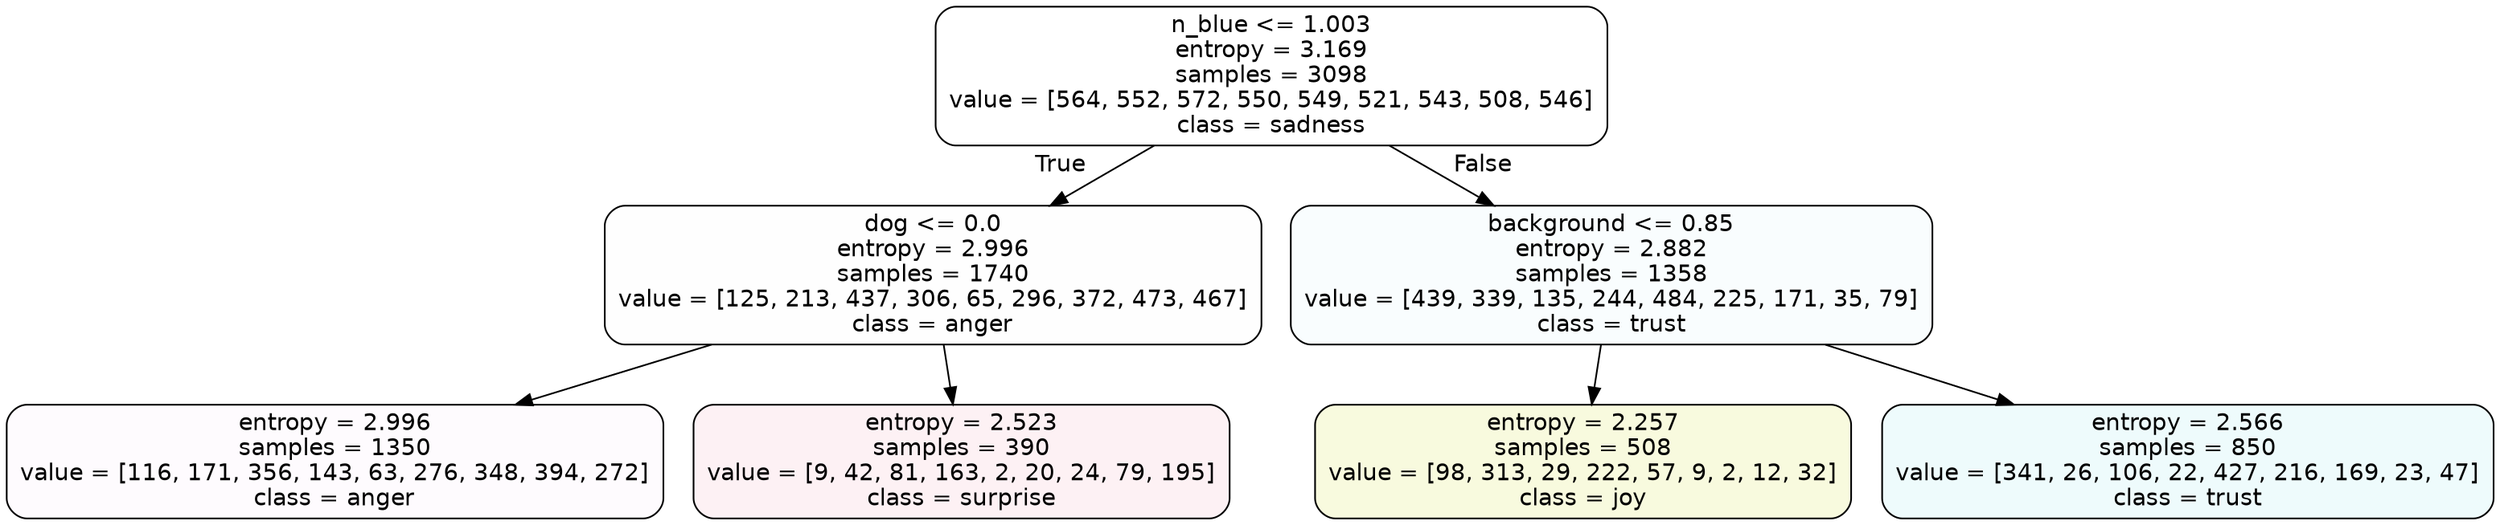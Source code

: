 digraph Tree {
node [shape=box, style="filled, rounded", color="black", fontname=helvetica] ;
edge [fontname=helvetica] ;
0 [label="n_blue <= 1.003\nentropy = 3.169\nsamples = 3098\nvalue = [564, 552, 572, 550, 549, 521, 543, 508, 546]\nclass = sadness", fillcolor="#64e53900"] ;
1 [label="dog <= 0.0\nentropy = 2.996\nsamples = 1740\nvalue = [125, 213, 437, 306, 65, 296, 372, 473, 467]\nclass = anger", fillcolor="#e539d701"] ;
0 -> 1 [labeldistance=2.5, labelangle=45, headlabel="True"] ;
2 [label="entropy = 2.996\nsamples = 1350\nvalue = [116, 171, 356, 143, 63, 276, 348, 394, 272]\nclass = anger", fillcolor="#e539d705"] ;
1 -> 2 ;
3 [label="entropy = 2.523\nsamples = 390\nvalue = [9, 42, 81, 163, 2, 20, 24, 79, 195]\nclass = surprise", fillcolor="#e5396412"] ;
1 -> 3 ;
4 [label="background <= 0.85\nentropy = 2.882\nsamples = 1358\nvalue = [439, 339, 135, 244, 484, 225, 171, 35, 79]\nclass = trust", fillcolor="#39d7e507"] ;
0 -> 4 [labeldistance=2.5, labelangle=-45, headlabel="False"] ;
5 [label="entropy = 2.257\nsamples = 508\nvalue = [98, 313, 29, 222, 57, 9, 2, 12, 32]\nclass = joy", fillcolor="#d7e5392a"] ;
4 -> 5 ;
6 [label="entropy = 2.566\nsamples = 850\nvalue = [341, 26, 106, 22, 427, 216, 169, 23, 47]\nclass = trust", fillcolor="#39d7e515"] ;
4 -> 6 ;
}